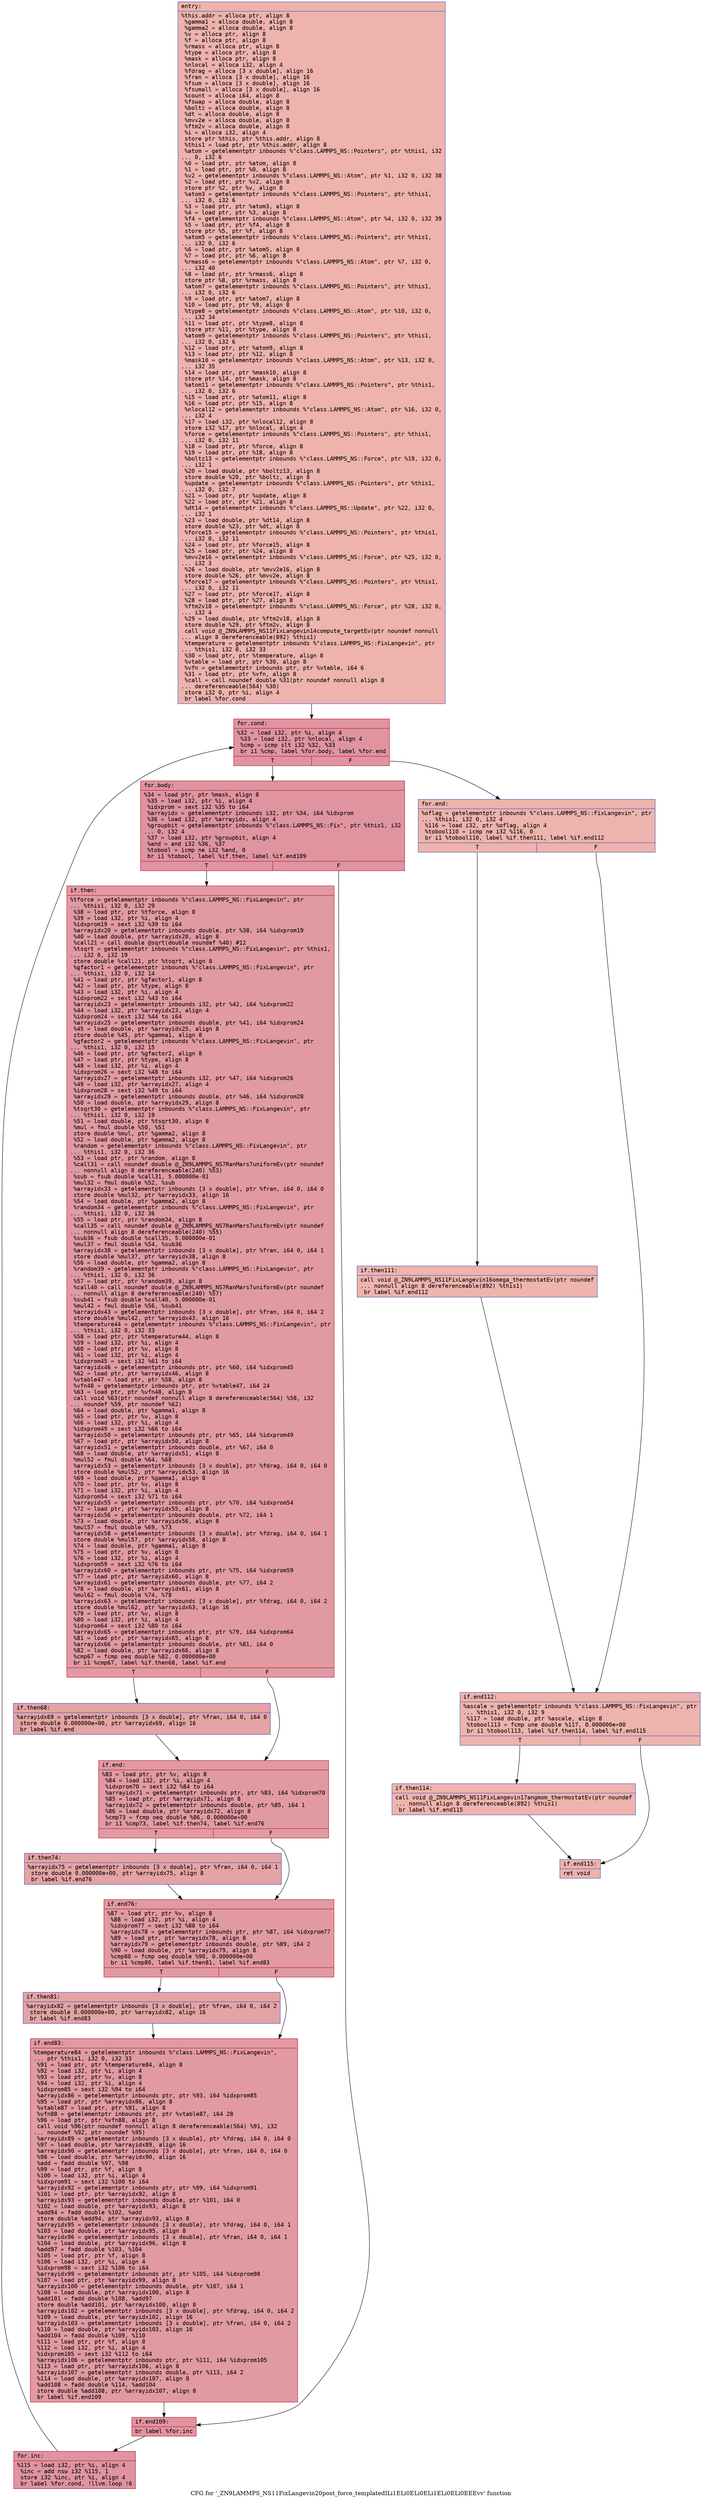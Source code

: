 digraph "CFG for '_ZN9LAMMPS_NS11FixLangevin20post_force_templatedILi1ELi0ELi0ELi1ELi0ELi0EEEvv' function" {
	label="CFG for '_ZN9LAMMPS_NS11FixLangevin20post_force_templatedILi1ELi0ELi0ELi1ELi0ELi0EEEvv' function";

	Node0x55e6b1fadae0 [shape=record,color="#3d50c3ff", style=filled, fillcolor="#d6524470" fontname="Courier",label="{entry:\l|  %this.addr = alloca ptr, align 8\l  %gamma1 = alloca double, align 8\l  %gamma2 = alloca double, align 8\l  %v = alloca ptr, align 8\l  %f = alloca ptr, align 8\l  %rmass = alloca ptr, align 8\l  %type = alloca ptr, align 8\l  %mask = alloca ptr, align 8\l  %nlocal = alloca i32, align 4\l  %fdrag = alloca [3 x double], align 16\l  %fran = alloca [3 x double], align 16\l  %fsum = alloca [3 x double], align 16\l  %fsumall = alloca [3 x double], align 16\l  %count = alloca i64, align 8\l  %fswap = alloca double, align 8\l  %boltz = alloca double, align 8\l  %dt = alloca double, align 8\l  %mvv2e = alloca double, align 8\l  %ftm2v = alloca double, align 8\l  %i = alloca i32, align 4\l  store ptr %this, ptr %this.addr, align 8\l  %this1 = load ptr, ptr %this.addr, align 8\l  %atom = getelementptr inbounds %\"class.LAMMPS_NS::Pointers\", ptr %this1, i32\l... 0, i32 6\l  %0 = load ptr, ptr %atom, align 8\l  %1 = load ptr, ptr %0, align 8\l  %v2 = getelementptr inbounds %\"class.LAMMPS_NS::Atom\", ptr %1, i32 0, i32 38\l  %2 = load ptr, ptr %v2, align 8\l  store ptr %2, ptr %v, align 8\l  %atom3 = getelementptr inbounds %\"class.LAMMPS_NS::Pointers\", ptr %this1,\l... i32 0, i32 6\l  %3 = load ptr, ptr %atom3, align 8\l  %4 = load ptr, ptr %3, align 8\l  %f4 = getelementptr inbounds %\"class.LAMMPS_NS::Atom\", ptr %4, i32 0, i32 39\l  %5 = load ptr, ptr %f4, align 8\l  store ptr %5, ptr %f, align 8\l  %atom5 = getelementptr inbounds %\"class.LAMMPS_NS::Pointers\", ptr %this1,\l... i32 0, i32 6\l  %6 = load ptr, ptr %atom5, align 8\l  %7 = load ptr, ptr %6, align 8\l  %rmass6 = getelementptr inbounds %\"class.LAMMPS_NS::Atom\", ptr %7, i32 0,\l... i32 40\l  %8 = load ptr, ptr %rmass6, align 8\l  store ptr %8, ptr %rmass, align 8\l  %atom7 = getelementptr inbounds %\"class.LAMMPS_NS::Pointers\", ptr %this1,\l... i32 0, i32 6\l  %9 = load ptr, ptr %atom7, align 8\l  %10 = load ptr, ptr %9, align 8\l  %type8 = getelementptr inbounds %\"class.LAMMPS_NS::Atom\", ptr %10, i32 0,\l... i32 34\l  %11 = load ptr, ptr %type8, align 8\l  store ptr %11, ptr %type, align 8\l  %atom9 = getelementptr inbounds %\"class.LAMMPS_NS::Pointers\", ptr %this1,\l... i32 0, i32 6\l  %12 = load ptr, ptr %atom9, align 8\l  %13 = load ptr, ptr %12, align 8\l  %mask10 = getelementptr inbounds %\"class.LAMMPS_NS::Atom\", ptr %13, i32 0,\l... i32 35\l  %14 = load ptr, ptr %mask10, align 8\l  store ptr %14, ptr %mask, align 8\l  %atom11 = getelementptr inbounds %\"class.LAMMPS_NS::Pointers\", ptr %this1,\l... i32 0, i32 6\l  %15 = load ptr, ptr %atom11, align 8\l  %16 = load ptr, ptr %15, align 8\l  %nlocal12 = getelementptr inbounds %\"class.LAMMPS_NS::Atom\", ptr %16, i32 0,\l... i32 4\l  %17 = load i32, ptr %nlocal12, align 8\l  store i32 %17, ptr %nlocal, align 4\l  %force = getelementptr inbounds %\"class.LAMMPS_NS::Pointers\", ptr %this1,\l... i32 0, i32 11\l  %18 = load ptr, ptr %force, align 8\l  %19 = load ptr, ptr %18, align 8\l  %boltz13 = getelementptr inbounds %\"class.LAMMPS_NS::Force\", ptr %19, i32 0,\l... i32 1\l  %20 = load double, ptr %boltz13, align 8\l  store double %20, ptr %boltz, align 8\l  %update = getelementptr inbounds %\"class.LAMMPS_NS::Pointers\", ptr %this1,\l... i32 0, i32 7\l  %21 = load ptr, ptr %update, align 8\l  %22 = load ptr, ptr %21, align 8\l  %dt14 = getelementptr inbounds %\"class.LAMMPS_NS::Update\", ptr %22, i32 0,\l... i32 1\l  %23 = load double, ptr %dt14, align 8\l  store double %23, ptr %dt, align 8\l  %force15 = getelementptr inbounds %\"class.LAMMPS_NS::Pointers\", ptr %this1,\l... i32 0, i32 11\l  %24 = load ptr, ptr %force15, align 8\l  %25 = load ptr, ptr %24, align 8\l  %mvv2e16 = getelementptr inbounds %\"class.LAMMPS_NS::Force\", ptr %25, i32 0,\l... i32 3\l  %26 = load double, ptr %mvv2e16, align 8\l  store double %26, ptr %mvv2e, align 8\l  %force17 = getelementptr inbounds %\"class.LAMMPS_NS::Pointers\", ptr %this1,\l... i32 0, i32 11\l  %27 = load ptr, ptr %force17, align 8\l  %28 = load ptr, ptr %27, align 8\l  %ftm2v18 = getelementptr inbounds %\"class.LAMMPS_NS::Force\", ptr %28, i32 0,\l... i32 4\l  %29 = load double, ptr %ftm2v18, align 8\l  store double %29, ptr %ftm2v, align 8\l  call void @_ZN9LAMMPS_NS11FixLangevin14compute_targetEv(ptr noundef nonnull\l... align 8 dereferenceable(892) %this1)\l  %temperature = getelementptr inbounds %\"class.LAMMPS_NS::FixLangevin\", ptr\l... %this1, i32 0, i32 33\l  %30 = load ptr, ptr %temperature, align 8\l  %vtable = load ptr, ptr %30, align 8\l  %vfn = getelementptr inbounds ptr, ptr %vtable, i64 6\l  %31 = load ptr, ptr %vfn, align 8\l  %call = call noundef double %31(ptr noundef nonnull align 8\l... dereferenceable(564) %30)\l  store i32 0, ptr %i, align 4\l  br label %for.cond\l}"];
	Node0x55e6b1fadae0 -> Node0x55e6b1fbaed0[tooltip="entry -> for.cond\nProbability 100.00%" ];
	Node0x55e6b1fbaed0 [shape=record,color="#b70d28ff", style=filled, fillcolor="#b70d2870" fontname="Courier",label="{for.cond:\l|  %32 = load i32, ptr %i, align 4\l  %33 = load i32, ptr %nlocal, align 4\l  %cmp = icmp slt i32 %32, %33\l  br i1 %cmp, label %for.body, label %for.end\l|{<s0>T|<s1>F}}"];
	Node0x55e6b1fbaed0:s0 -> Node0x55e6b1fb8350[tooltip="for.cond -> for.body\nProbability 96.88%" ];
	Node0x55e6b1fbaed0:s1 -> Node0x55e6b1fb83d0[tooltip="for.cond -> for.end\nProbability 3.12%" ];
	Node0x55e6b1fb8350 [shape=record,color="#b70d28ff", style=filled, fillcolor="#b70d2870" fontname="Courier",label="{for.body:\l|  %34 = load ptr, ptr %mask, align 8\l  %35 = load i32, ptr %i, align 4\l  %idxprom = sext i32 %35 to i64\l  %arrayidx = getelementptr inbounds i32, ptr %34, i64 %idxprom\l  %36 = load i32, ptr %arrayidx, align 4\l  %groupbit = getelementptr inbounds %\"class.LAMMPS_NS::Fix\", ptr %this1, i32\l... 0, i32 4\l  %37 = load i32, ptr %groupbit, align 4\l  %and = and i32 %36, %37\l  %tobool = icmp ne i32 %and, 0\l  br i1 %tobool, label %if.then, label %if.end109\l|{<s0>T|<s1>F}}"];
	Node0x55e6b1fb8350:s0 -> Node0x55e6b1fbbbd0[tooltip="for.body -> if.then\nProbability 62.50%" ];
	Node0x55e6b1fb8350:s1 -> Node0x55e6b1fbbc40[tooltip="for.body -> if.end109\nProbability 37.50%" ];
	Node0x55e6b1fbbbd0 [shape=record,color="#b70d28ff", style=filled, fillcolor="#bb1b2c70" fontname="Courier",label="{if.then:\l|  %tforce = getelementptr inbounds %\"class.LAMMPS_NS::FixLangevin\", ptr\l... %this1, i32 0, i32 29\l  %38 = load ptr, ptr %tforce, align 8\l  %39 = load i32, ptr %i, align 4\l  %idxprom19 = sext i32 %39 to i64\l  %arrayidx20 = getelementptr inbounds double, ptr %38, i64 %idxprom19\l  %40 = load double, ptr %arrayidx20, align 8\l  %call21 = call double @sqrt(double noundef %40) #12\l  %tsqrt = getelementptr inbounds %\"class.LAMMPS_NS::FixLangevin\", ptr %this1,\l... i32 0, i32 19\l  store double %call21, ptr %tsqrt, align 8\l  %gfactor1 = getelementptr inbounds %\"class.LAMMPS_NS::FixLangevin\", ptr\l... %this1, i32 0, i32 14\l  %41 = load ptr, ptr %gfactor1, align 8\l  %42 = load ptr, ptr %type, align 8\l  %43 = load i32, ptr %i, align 4\l  %idxprom22 = sext i32 %43 to i64\l  %arrayidx23 = getelementptr inbounds i32, ptr %42, i64 %idxprom22\l  %44 = load i32, ptr %arrayidx23, align 4\l  %idxprom24 = sext i32 %44 to i64\l  %arrayidx25 = getelementptr inbounds double, ptr %41, i64 %idxprom24\l  %45 = load double, ptr %arrayidx25, align 8\l  store double %45, ptr %gamma1, align 8\l  %gfactor2 = getelementptr inbounds %\"class.LAMMPS_NS::FixLangevin\", ptr\l... %this1, i32 0, i32 15\l  %46 = load ptr, ptr %gfactor2, align 8\l  %47 = load ptr, ptr %type, align 8\l  %48 = load i32, ptr %i, align 4\l  %idxprom26 = sext i32 %48 to i64\l  %arrayidx27 = getelementptr inbounds i32, ptr %47, i64 %idxprom26\l  %49 = load i32, ptr %arrayidx27, align 4\l  %idxprom28 = sext i32 %49 to i64\l  %arrayidx29 = getelementptr inbounds double, ptr %46, i64 %idxprom28\l  %50 = load double, ptr %arrayidx29, align 8\l  %tsqrt30 = getelementptr inbounds %\"class.LAMMPS_NS::FixLangevin\", ptr\l... %this1, i32 0, i32 19\l  %51 = load double, ptr %tsqrt30, align 8\l  %mul = fmul double %50, %51\l  store double %mul, ptr %gamma2, align 8\l  %52 = load double, ptr %gamma2, align 8\l  %random = getelementptr inbounds %\"class.LAMMPS_NS::FixLangevin\", ptr\l... %this1, i32 0, i32 36\l  %53 = load ptr, ptr %random, align 8\l  %call31 = call noundef double @_ZN9LAMMPS_NS7RanMars7uniformEv(ptr noundef\l... nonnull align 8 dereferenceable(240) %53)\l  %sub = fsub double %call31, 5.000000e-01\l  %mul32 = fmul double %52, %sub\l  %arrayidx33 = getelementptr inbounds [3 x double], ptr %fran, i64 0, i64 0\l  store double %mul32, ptr %arrayidx33, align 16\l  %54 = load double, ptr %gamma2, align 8\l  %random34 = getelementptr inbounds %\"class.LAMMPS_NS::FixLangevin\", ptr\l... %this1, i32 0, i32 36\l  %55 = load ptr, ptr %random34, align 8\l  %call35 = call noundef double @_ZN9LAMMPS_NS7RanMars7uniformEv(ptr noundef\l... nonnull align 8 dereferenceable(240) %55)\l  %sub36 = fsub double %call35, 5.000000e-01\l  %mul37 = fmul double %54, %sub36\l  %arrayidx38 = getelementptr inbounds [3 x double], ptr %fran, i64 0, i64 1\l  store double %mul37, ptr %arrayidx38, align 8\l  %56 = load double, ptr %gamma2, align 8\l  %random39 = getelementptr inbounds %\"class.LAMMPS_NS::FixLangevin\", ptr\l... %this1, i32 0, i32 36\l  %57 = load ptr, ptr %random39, align 8\l  %call40 = call noundef double @_ZN9LAMMPS_NS7RanMars7uniformEv(ptr noundef\l... nonnull align 8 dereferenceable(240) %57)\l  %sub41 = fsub double %call40, 5.000000e-01\l  %mul42 = fmul double %56, %sub41\l  %arrayidx43 = getelementptr inbounds [3 x double], ptr %fran, i64 0, i64 2\l  store double %mul42, ptr %arrayidx43, align 16\l  %temperature44 = getelementptr inbounds %\"class.LAMMPS_NS::FixLangevin\", ptr\l... %this1, i32 0, i32 33\l  %58 = load ptr, ptr %temperature44, align 8\l  %59 = load i32, ptr %i, align 4\l  %60 = load ptr, ptr %v, align 8\l  %61 = load i32, ptr %i, align 4\l  %idxprom45 = sext i32 %61 to i64\l  %arrayidx46 = getelementptr inbounds ptr, ptr %60, i64 %idxprom45\l  %62 = load ptr, ptr %arrayidx46, align 8\l  %vtable47 = load ptr, ptr %58, align 8\l  %vfn48 = getelementptr inbounds ptr, ptr %vtable47, i64 24\l  %63 = load ptr, ptr %vfn48, align 8\l  call void %63(ptr noundef nonnull align 8 dereferenceable(564) %58, i32\l... noundef %59, ptr noundef %62)\l  %64 = load double, ptr %gamma1, align 8\l  %65 = load ptr, ptr %v, align 8\l  %66 = load i32, ptr %i, align 4\l  %idxprom49 = sext i32 %66 to i64\l  %arrayidx50 = getelementptr inbounds ptr, ptr %65, i64 %idxprom49\l  %67 = load ptr, ptr %arrayidx50, align 8\l  %arrayidx51 = getelementptr inbounds double, ptr %67, i64 0\l  %68 = load double, ptr %arrayidx51, align 8\l  %mul52 = fmul double %64, %68\l  %arrayidx53 = getelementptr inbounds [3 x double], ptr %fdrag, i64 0, i64 0\l  store double %mul52, ptr %arrayidx53, align 16\l  %69 = load double, ptr %gamma1, align 8\l  %70 = load ptr, ptr %v, align 8\l  %71 = load i32, ptr %i, align 4\l  %idxprom54 = sext i32 %71 to i64\l  %arrayidx55 = getelementptr inbounds ptr, ptr %70, i64 %idxprom54\l  %72 = load ptr, ptr %arrayidx55, align 8\l  %arrayidx56 = getelementptr inbounds double, ptr %72, i64 1\l  %73 = load double, ptr %arrayidx56, align 8\l  %mul57 = fmul double %69, %73\l  %arrayidx58 = getelementptr inbounds [3 x double], ptr %fdrag, i64 0, i64 1\l  store double %mul57, ptr %arrayidx58, align 8\l  %74 = load double, ptr %gamma1, align 8\l  %75 = load ptr, ptr %v, align 8\l  %76 = load i32, ptr %i, align 4\l  %idxprom59 = sext i32 %76 to i64\l  %arrayidx60 = getelementptr inbounds ptr, ptr %75, i64 %idxprom59\l  %77 = load ptr, ptr %arrayidx60, align 8\l  %arrayidx61 = getelementptr inbounds double, ptr %77, i64 2\l  %78 = load double, ptr %arrayidx61, align 8\l  %mul62 = fmul double %74, %78\l  %arrayidx63 = getelementptr inbounds [3 x double], ptr %fdrag, i64 0, i64 2\l  store double %mul62, ptr %arrayidx63, align 16\l  %79 = load ptr, ptr %v, align 8\l  %80 = load i32, ptr %i, align 4\l  %idxprom64 = sext i32 %80 to i64\l  %arrayidx65 = getelementptr inbounds ptr, ptr %79, i64 %idxprom64\l  %81 = load ptr, ptr %arrayidx65, align 8\l  %arrayidx66 = getelementptr inbounds double, ptr %81, i64 0\l  %82 = load double, ptr %arrayidx66, align 8\l  %cmp67 = fcmp oeq double %82, 0.000000e+00\l  br i1 %cmp67, label %if.then68, label %if.end\l|{<s0>T|<s1>F}}"];
	Node0x55e6b1fbbbd0:s0 -> Node0x55e6b1fc14d0[tooltip="if.then -> if.then68\nProbability 62.50%" ];
	Node0x55e6b1fbbbd0:s1 -> Node0x55e6b1fc1550[tooltip="if.then -> if.end\nProbability 37.50%" ];
	Node0x55e6b1fc14d0 [shape=record,color="#3d50c3ff", style=filled, fillcolor="#c32e3170" fontname="Courier",label="{if.then68:\l|  %arrayidx69 = getelementptr inbounds [3 x double], ptr %fran, i64 0, i64 0\l  store double 0.000000e+00, ptr %arrayidx69, align 16\l  br label %if.end\l}"];
	Node0x55e6b1fc14d0 -> Node0x55e6b1fc1550[tooltip="if.then68 -> if.end\nProbability 100.00%" ];
	Node0x55e6b1fc1550 [shape=record,color="#b70d28ff", style=filled, fillcolor="#bb1b2c70" fontname="Courier",label="{if.end:\l|  %83 = load ptr, ptr %v, align 8\l  %84 = load i32, ptr %i, align 4\l  %idxprom70 = sext i32 %84 to i64\l  %arrayidx71 = getelementptr inbounds ptr, ptr %83, i64 %idxprom70\l  %85 = load ptr, ptr %arrayidx71, align 8\l  %arrayidx72 = getelementptr inbounds double, ptr %85, i64 1\l  %86 = load double, ptr %arrayidx72, align 8\l  %cmp73 = fcmp oeq double %86, 0.000000e+00\l  br i1 %cmp73, label %if.then74, label %if.end76\l|{<s0>T|<s1>F}}"];
	Node0x55e6b1fc1550:s0 -> Node0x55e6b1fc1d60[tooltip="if.end -> if.then74\nProbability 62.50%" ];
	Node0x55e6b1fc1550:s1 -> Node0x55e6b1fc1de0[tooltip="if.end -> if.end76\nProbability 37.50%" ];
	Node0x55e6b1fc1d60 [shape=record,color="#3d50c3ff", style=filled, fillcolor="#c32e3170" fontname="Courier",label="{if.then74:\l|  %arrayidx75 = getelementptr inbounds [3 x double], ptr %fran, i64 0, i64 1\l  store double 0.000000e+00, ptr %arrayidx75, align 8\l  br label %if.end76\l}"];
	Node0x55e6b1fc1d60 -> Node0x55e6b1fc1de0[tooltip="if.then74 -> if.end76\nProbability 100.00%" ];
	Node0x55e6b1fc1de0 [shape=record,color="#b70d28ff", style=filled, fillcolor="#bb1b2c70" fontname="Courier",label="{if.end76:\l|  %87 = load ptr, ptr %v, align 8\l  %88 = load i32, ptr %i, align 4\l  %idxprom77 = sext i32 %88 to i64\l  %arrayidx78 = getelementptr inbounds ptr, ptr %87, i64 %idxprom77\l  %89 = load ptr, ptr %arrayidx78, align 8\l  %arrayidx79 = getelementptr inbounds double, ptr %89, i64 2\l  %90 = load double, ptr %arrayidx79, align 8\l  %cmp80 = fcmp oeq double %90, 0.000000e+00\l  br i1 %cmp80, label %if.then81, label %if.end83\l|{<s0>T|<s1>F}}"];
	Node0x55e6b1fc1de0:s0 -> Node0x55e6b1fc2600[tooltip="if.end76 -> if.then81\nProbability 62.50%" ];
	Node0x55e6b1fc1de0:s1 -> Node0x55e6b1fc2680[tooltip="if.end76 -> if.end83\nProbability 37.50%" ];
	Node0x55e6b1fc2600 [shape=record,color="#3d50c3ff", style=filled, fillcolor="#c32e3170" fontname="Courier",label="{if.then81:\l|  %arrayidx82 = getelementptr inbounds [3 x double], ptr %fran, i64 0, i64 2\l  store double 0.000000e+00, ptr %arrayidx82, align 16\l  br label %if.end83\l}"];
	Node0x55e6b1fc2600 -> Node0x55e6b1fc2680[tooltip="if.then81 -> if.end83\nProbability 100.00%" ];
	Node0x55e6b1fc2680 [shape=record,color="#b70d28ff", style=filled, fillcolor="#bb1b2c70" fontname="Courier",label="{if.end83:\l|  %temperature84 = getelementptr inbounds %\"class.LAMMPS_NS::FixLangevin\",\l... ptr %this1, i32 0, i32 33\l  %91 = load ptr, ptr %temperature84, align 8\l  %92 = load i32, ptr %i, align 4\l  %93 = load ptr, ptr %v, align 8\l  %94 = load i32, ptr %i, align 4\l  %idxprom85 = sext i32 %94 to i64\l  %arrayidx86 = getelementptr inbounds ptr, ptr %93, i64 %idxprom85\l  %95 = load ptr, ptr %arrayidx86, align 8\l  %vtable87 = load ptr, ptr %91, align 8\l  %vfn88 = getelementptr inbounds ptr, ptr %vtable87, i64 28\l  %96 = load ptr, ptr %vfn88, align 8\l  call void %96(ptr noundef nonnull align 8 dereferenceable(564) %91, i32\l... noundef %92, ptr noundef %95)\l  %arrayidx89 = getelementptr inbounds [3 x double], ptr %fdrag, i64 0, i64 0\l  %97 = load double, ptr %arrayidx89, align 16\l  %arrayidx90 = getelementptr inbounds [3 x double], ptr %fran, i64 0, i64 0\l  %98 = load double, ptr %arrayidx90, align 16\l  %add = fadd double %97, %98\l  %99 = load ptr, ptr %f, align 8\l  %100 = load i32, ptr %i, align 4\l  %idxprom91 = sext i32 %100 to i64\l  %arrayidx92 = getelementptr inbounds ptr, ptr %99, i64 %idxprom91\l  %101 = load ptr, ptr %arrayidx92, align 8\l  %arrayidx93 = getelementptr inbounds double, ptr %101, i64 0\l  %102 = load double, ptr %arrayidx93, align 8\l  %add94 = fadd double %102, %add\l  store double %add94, ptr %arrayidx93, align 8\l  %arrayidx95 = getelementptr inbounds [3 x double], ptr %fdrag, i64 0, i64 1\l  %103 = load double, ptr %arrayidx95, align 8\l  %arrayidx96 = getelementptr inbounds [3 x double], ptr %fran, i64 0, i64 1\l  %104 = load double, ptr %arrayidx96, align 8\l  %add97 = fadd double %103, %104\l  %105 = load ptr, ptr %f, align 8\l  %106 = load i32, ptr %i, align 4\l  %idxprom98 = sext i32 %106 to i64\l  %arrayidx99 = getelementptr inbounds ptr, ptr %105, i64 %idxprom98\l  %107 = load ptr, ptr %arrayidx99, align 8\l  %arrayidx100 = getelementptr inbounds double, ptr %107, i64 1\l  %108 = load double, ptr %arrayidx100, align 8\l  %add101 = fadd double %108, %add97\l  store double %add101, ptr %arrayidx100, align 8\l  %arrayidx102 = getelementptr inbounds [3 x double], ptr %fdrag, i64 0, i64 2\l  %109 = load double, ptr %arrayidx102, align 16\l  %arrayidx103 = getelementptr inbounds [3 x double], ptr %fran, i64 0, i64 2\l  %110 = load double, ptr %arrayidx103, align 16\l  %add104 = fadd double %109, %110\l  %111 = load ptr, ptr %f, align 8\l  %112 = load i32, ptr %i, align 4\l  %idxprom105 = sext i32 %112 to i64\l  %arrayidx106 = getelementptr inbounds ptr, ptr %111, i64 %idxprom105\l  %113 = load ptr, ptr %arrayidx106, align 8\l  %arrayidx107 = getelementptr inbounds double, ptr %113, i64 2\l  %114 = load double, ptr %arrayidx107, align 8\l  %add108 = fadd double %114, %add104\l  store double %add108, ptr %arrayidx107, align 8\l  br label %if.end109\l}"];
	Node0x55e6b1fc2680 -> Node0x55e6b1fbbc40[tooltip="if.end83 -> if.end109\nProbability 100.00%" ];
	Node0x55e6b1fbbc40 [shape=record,color="#b70d28ff", style=filled, fillcolor="#b70d2870" fontname="Courier",label="{if.end109:\l|  br label %for.inc\l}"];
	Node0x55e6b1fbbc40 -> Node0x55e6b1fc54a0[tooltip="if.end109 -> for.inc\nProbability 100.00%" ];
	Node0x55e6b1fc54a0 [shape=record,color="#b70d28ff", style=filled, fillcolor="#b70d2870" fontname="Courier",label="{for.inc:\l|  %115 = load i32, ptr %i, align 4\l  %inc = add nsw i32 %115, 1\l  store i32 %inc, ptr %i, align 4\l  br label %for.cond, !llvm.loop !6\l}"];
	Node0x55e6b1fc54a0 -> Node0x55e6b1fbaed0[tooltip="for.inc -> for.cond\nProbability 100.00%" ];
	Node0x55e6b1fb83d0 [shape=record,color="#3d50c3ff", style=filled, fillcolor="#d6524470" fontname="Courier",label="{for.end:\l|  %oflag = getelementptr inbounds %\"class.LAMMPS_NS::FixLangevin\", ptr\l... %this1, i32 0, i32 4\l  %116 = load i32, ptr %oflag, align 4\l  %tobool110 = icmp ne i32 %116, 0\l  br i1 %tobool110, label %if.then111, label %if.end112\l|{<s0>T|<s1>F}}"];
	Node0x55e6b1fb83d0:s0 -> Node0x55e6b1fc5ab0[tooltip="for.end -> if.then111\nProbability 62.50%" ];
	Node0x55e6b1fb83d0:s1 -> Node0x55e6b1fc5b30[tooltip="for.end -> if.end112\nProbability 37.50%" ];
	Node0x55e6b1fc5ab0 [shape=record,color="#3d50c3ff", style=filled, fillcolor="#d8564670" fontname="Courier",label="{if.then111:\l|  call void @_ZN9LAMMPS_NS11FixLangevin16omega_thermostatEv(ptr noundef\l... nonnull align 8 dereferenceable(892) %this1)\l  br label %if.end112\l}"];
	Node0x55e6b1fc5ab0 -> Node0x55e6b1fc5b30[tooltip="if.then111 -> if.end112\nProbability 100.00%" ];
	Node0x55e6b1fc5b30 [shape=record,color="#3d50c3ff", style=filled, fillcolor="#d6524470" fontname="Courier",label="{if.end112:\l|  %ascale = getelementptr inbounds %\"class.LAMMPS_NS::FixLangevin\", ptr\l... %this1, i32 0, i32 9\l  %117 = load double, ptr %ascale, align 8\l  %tobool113 = fcmp une double %117, 0.000000e+00\l  br i1 %tobool113, label %if.then114, label %if.end115\l|{<s0>T|<s1>F}}"];
	Node0x55e6b1fc5b30:s0 -> Node0x55e6b1fc6060[tooltip="if.end112 -> if.then114\nProbability 62.50%" ];
	Node0x55e6b1fc5b30:s1 -> Node0x55e6b1fc60e0[tooltip="if.end112 -> if.end115\nProbability 37.50%" ];
	Node0x55e6b1fc6060 [shape=record,color="#3d50c3ff", style=filled, fillcolor="#d8564670" fontname="Courier",label="{if.then114:\l|  call void @_ZN9LAMMPS_NS11FixLangevin17angmom_thermostatEv(ptr noundef\l... nonnull align 8 dereferenceable(892) %this1)\l  br label %if.end115\l}"];
	Node0x55e6b1fc6060 -> Node0x55e6b1fc60e0[tooltip="if.then114 -> if.end115\nProbability 100.00%" ];
	Node0x55e6b1fc60e0 [shape=record,color="#3d50c3ff", style=filled, fillcolor="#d6524470" fontname="Courier",label="{if.end115:\l|  ret void\l}"];
}
